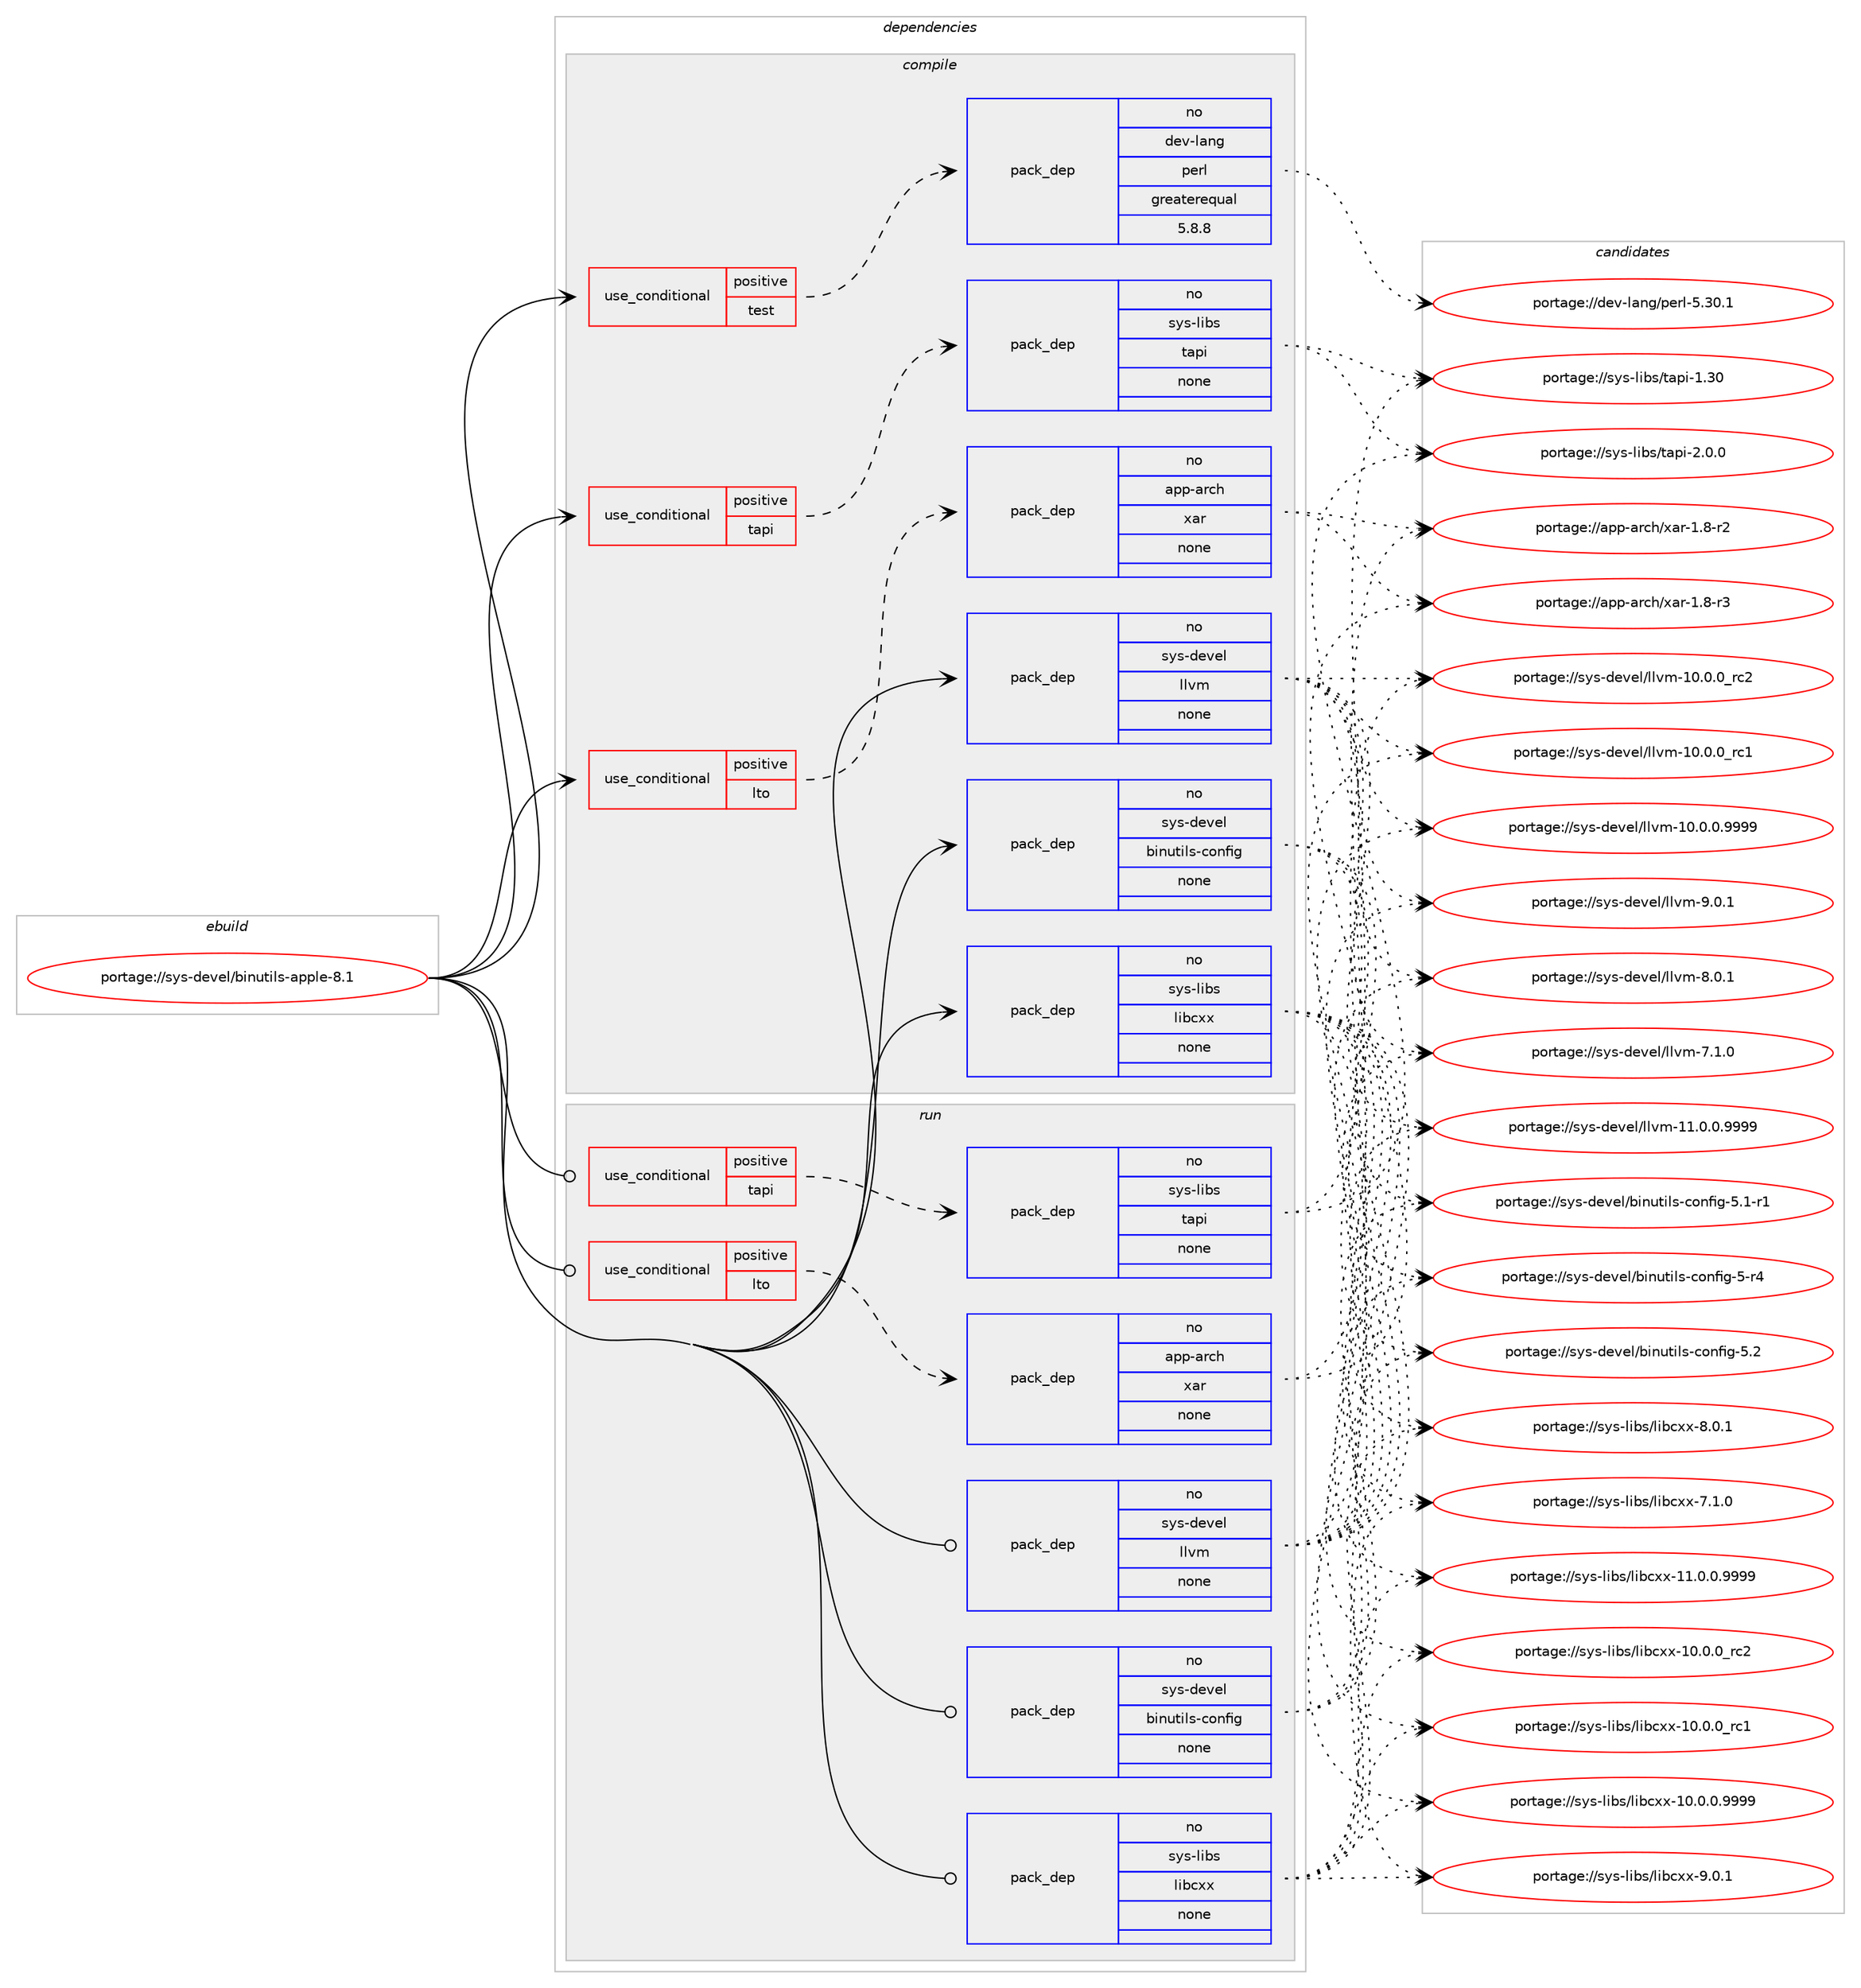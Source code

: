 digraph prolog {

# *************
# Graph options
# *************

newrank=true;
concentrate=true;
compound=true;
graph [rankdir=LR,fontname=Helvetica,fontsize=10,ranksep=1.5];#, ranksep=2.5, nodesep=0.2];
edge  [arrowhead=vee];
node  [fontname=Helvetica,fontsize=10];

# **********
# The ebuild
# **********

subgraph cluster_leftcol {
color=gray;
rank=same;
label=<<i>ebuild</i>>;
id [label="portage://sys-devel/binutils-apple-8.1", color=red, width=4, href="../sys-devel/binutils-apple-8.1.svg"];
}

# ****************
# The dependencies
# ****************

subgraph cluster_midcol {
color=gray;
label=<<i>dependencies</i>>;
subgraph cluster_compile {
fillcolor="#eeeeee";
style=filled;
label=<<i>compile</i>>;
subgraph cond10127 {
dependency49706 [label=<<TABLE BORDER="0" CELLBORDER="1" CELLSPACING="0" CELLPADDING="4"><TR><TD ROWSPAN="3" CELLPADDING="10">use_conditional</TD></TR><TR><TD>positive</TD></TR><TR><TD>lto</TD></TR></TABLE>>, shape=none, color=red];
subgraph pack38479 {
dependency49707 [label=<<TABLE BORDER="0" CELLBORDER="1" CELLSPACING="0" CELLPADDING="4" WIDTH="220"><TR><TD ROWSPAN="6" CELLPADDING="30">pack_dep</TD></TR><TR><TD WIDTH="110">no</TD></TR><TR><TD>app-arch</TD></TR><TR><TD>xar</TD></TR><TR><TD>none</TD></TR><TR><TD></TD></TR></TABLE>>, shape=none, color=blue];
}
dependency49706:e -> dependency49707:w [weight=20,style="dashed",arrowhead="vee"];
}
id:e -> dependency49706:w [weight=20,style="solid",arrowhead="vee"];
subgraph cond10128 {
dependency49708 [label=<<TABLE BORDER="0" CELLBORDER="1" CELLSPACING="0" CELLPADDING="4"><TR><TD ROWSPAN="3" CELLPADDING="10">use_conditional</TD></TR><TR><TD>positive</TD></TR><TR><TD>tapi</TD></TR></TABLE>>, shape=none, color=red];
subgraph pack38480 {
dependency49709 [label=<<TABLE BORDER="0" CELLBORDER="1" CELLSPACING="0" CELLPADDING="4" WIDTH="220"><TR><TD ROWSPAN="6" CELLPADDING="30">pack_dep</TD></TR><TR><TD WIDTH="110">no</TD></TR><TR><TD>sys-libs</TD></TR><TR><TD>tapi</TD></TR><TR><TD>none</TD></TR><TR><TD></TD></TR></TABLE>>, shape=none, color=blue];
}
dependency49708:e -> dependency49709:w [weight=20,style="dashed",arrowhead="vee"];
}
id:e -> dependency49708:w [weight=20,style="solid",arrowhead="vee"];
subgraph cond10129 {
dependency49710 [label=<<TABLE BORDER="0" CELLBORDER="1" CELLSPACING="0" CELLPADDING="4"><TR><TD ROWSPAN="3" CELLPADDING="10">use_conditional</TD></TR><TR><TD>positive</TD></TR><TR><TD>test</TD></TR></TABLE>>, shape=none, color=red];
subgraph pack38481 {
dependency49711 [label=<<TABLE BORDER="0" CELLBORDER="1" CELLSPACING="0" CELLPADDING="4" WIDTH="220"><TR><TD ROWSPAN="6" CELLPADDING="30">pack_dep</TD></TR><TR><TD WIDTH="110">no</TD></TR><TR><TD>dev-lang</TD></TR><TR><TD>perl</TD></TR><TR><TD>greaterequal</TD></TR><TR><TD>5.8.8</TD></TR></TABLE>>, shape=none, color=blue];
}
dependency49710:e -> dependency49711:w [weight=20,style="dashed",arrowhead="vee"];
}
id:e -> dependency49710:w [weight=20,style="solid",arrowhead="vee"];
subgraph pack38482 {
dependency49712 [label=<<TABLE BORDER="0" CELLBORDER="1" CELLSPACING="0" CELLPADDING="4" WIDTH="220"><TR><TD ROWSPAN="6" CELLPADDING="30">pack_dep</TD></TR><TR><TD WIDTH="110">no</TD></TR><TR><TD>sys-devel</TD></TR><TR><TD>binutils-config</TD></TR><TR><TD>none</TD></TR><TR><TD></TD></TR></TABLE>>, shape=none, color=blue];
}
id:e -> dependency49712:w [weight=20,style="solid",arrowhead="vee"];
subgraph pack38483 {
dependency49713 [label=<<TABLE BORDER="0" CELLBORDER="1" CELLSPACING="0" CELLPADDING="4" WIDTH="220"><TR><TD ROWSPAN="6" CELLPADDING="30">pack_dep</TD></TR><TR><TD WIDTH="110">no</TD></TR><TR><TD>sys-devel</TD></TR><TR><TD>llvm</TD></TR><TR><TD>none</TD></TR><TR><TD></TD></TR></TABLE>>, shape=none, color=blue];
}
id:e -> dependency49713:w [weight=20,style="solid",arrowhead="vee"];
subgraph pack38484 {
dependency49714 [label=<<TABLE BORDER="0" CELLBORDER="1" CELLSPACING="0" CELLPADDING="4" WIDTH="220"><TR><TD ROWSPAN="6" CELLPADDING="30">pack_dep</TD></TR><TR><TD WIDTH="110">no</TD></TR><TR><TD>sys-libs</TD></TR><TR><TD>libcxx</TD></TR><TR><TD>none</TD></TR><TR><TD></TD></TR></TABLE>>, shape=none, color=blue];
}
id:e -> dependency49714:w [weight=20,style="solid",arrowhead="vee"];
}
subgraph cluster_compileandrun {
fillcolor="#eeeeee";
style=filled;
label=<<i>compile and run</i>>;
}
subgraph cluster_run {
fillcolor="#eeeeee";
style=filled;
label=<<i>run</i>>;
subgraph cond10130 {
dependency49715 [label=<<TABLE BORDER="0" CELLBORDER="1" CELLSPACING="0" CELLPADDING="4"><TR><TD ROWSPAN="3" CELLPADDING="10">use_conditional</TD></TR><TR><TD>positive</TD></TR><TR><TD>lto</TD></TR></TABLE>>, shape=none, color=red];
subgraph pack38485 {
dependency49716 [label=<<TABLE BORDER="0" CELLBORDER="1" CELLSPACING="0" CELLPADDING="4" WIDTH="220"><TR><TD ROWSPAN="6" CELLPADDING="30">pack_dep</TD></TR><TR><TD WIDTH="110">no</TD></TR><TR><TD>app-arch</TD></TR><TR><TD>xar</TD></TR><TR><TD>none</TD></TR><TR><TD></TD></TR></TABLE>>, shape=none, color=blue];
}
dependency49715:e -> dependency49716:w [weight=20,style="dashed",arrowhead="vee"];
}
id:e -> dependency49715:w [weight=20,style="solid",arrowhead="odot"];
subgraph cond10131 {
dependency49717 [label=<<TABLE BORDER="0" CELLBORDER="1" CELLSPACING="0" CELLPADDING="4"><TR><TD ROWSPAN="3" CELLPADDING="10">use_conditional</TD></TR><TR><TD>positive</TD></TR><TR><TD>tapi</TD></TR></TABLE>>, shape=none, color=red];
subgraph pack38486 {
dependency49718 [label=<<TABLE BORDER="0" CELLBORDER="1" CELLSPACING="0" CELLPADDING="4" WIDTH="220"><TR><TD ROWSPAN="6" CELLPADDING="30">pack_dep</TD></TR><TR><TD WIDTH="110">no</TD></TR><TR><TD>sys-libs</TD></TR><TR><TD>tapi</TD></TR><TR><TD>none</TD></TR><TR><TD></TD></TR></TABLE>>, shape=none, color=blue];
}
dependency49717:e -> dependency49718:w [weight=20,style="dashed",arrowhead="vee"];
}
id:e -> dependency49717:w [weight=20,style="solid",arrowhead="odot"];
subgraph pack38487 {
dependency49719 [label=<<TABLE BORDER="0" CELLBORDER="1" CELLSPACING="0" CELLPADDING="4" WIDTH="220"><TR><TD ROWSPAN="6" CELLPADDING="30">pack_dep</TD></TR><TR><TD WIDTH="110">no</TD></TR><TR><TD>sys-devel</TD></TR><TR><TD>binutils-config</TD></TR><TR><TD>none</TD></TR><TR><TD></TD></TR></TABLE>>, shape=none, color=blue];
}
id:e -> dependency49719:w [weight=20,style="solid",arrowhead="odot"];
subgraph pack38488 {
dependency49720 [label=<<TABLE BORDER="0" CELLBORDER="1" CELLSPACING="0" CELLPADDING="4" WIDTH="220"><TR><TD ROWSPAN="6" CELLPADDING="30">pack_dep</TD></TR><TR><TD WIDTH="110">no</TD></TR><TR><TD>sys-devel</TD></TR><TR><TD>llvm</TD></TR><TR><TD>none</TD></TR><TR><TD></TD></TR></TABLE>>, shape=none, color=blue];
}
id:e -> dependency49720:w [weight=20,style="solid",arrowhead="odot"];
subgraph pack38489 {
dependency49721 [label=<<TABLE BORDER="0" CELLBORDER="1" CELLSPACING="0" CELLPADDING="4" WIDTH="220"><TR><TD ROWSPAN="6" CELLPADDING="30">pack_dep</TD></TR><TR><TD WIDTH="110">no</TD></TR><TR><TD>sys-libs</TD></TR><TR><TD>libcxx</TD></TR><TR><TD>none</TD></TR><TR><TD></TD></TR></TABLE>>, shape=none, color=blue];
}
id:e -> dependency49721:w [weight=20,style="solid",arrowhead="odot"];
}
}

# **************
# The candidates
# **************

subgraph cluster_choices {
rank=same;
color=gray;
label=<<i>candidates</i>>;

subgraph choice38479 {
color=black;
nodesep=1;
choice971121124597114991044712097114454946564511451 [label="portage://app-arch/xar-1.8-r3", color=red, width=4,href="../app-arch/xar-1.8-r3.svg"];
choice971121124597114991044712097114454946564511450 [label="portage://app-arch/xar-1.8-r2", color=red, width=4,href="../app-arch/xar-1.8-r2.svg"];
dependency49707:e -> choice971121124597114991044712097114454946564511451:w [style=dotted,weight="100"];
dependency49707:e -> choice971121124597114991044712097114454946564511450:w [style=dotted,weight="100"];
}
subgraph choice38480 {
color=black;
nodesep=1;
choice11512111545108105981154711697112105455046484648 [label="portage://sys-libs/tapi-2.0.0", color=red, width=4,href="../sys-libs/tapi-2.0.0.svg"];
choice115121115451081059811547116971121054549465148 [label="portage://sys-libs/tapi-1.30", color=red, width=4,href="../sys-libs/tapi-1.30.svg"];
dependency49709:e -> choice11512111545108105981154711697112105455046484648:w [style=dotted,weight="100"];
dependency49709:e -> choice115121115451081059811547116971121054549465148:w [style=dotted,weight="100"];
}
subgraph choice38481 {
color=black;
nodesep=1;
choice10010111845108971101034711210111410845534651484649 [label="portage://dev-lang/perl-5.30.1", color=red, width=4,href="../dev-lang/perl-5.30.1.svg"];
dependency49711:e -> choice10010111845108971101034711210111410845534651484649:w [style=dotted,weight="100"];
}
subgraph choice38482 {
color=black;
nodesep=1;
choice115121115451001011181011084798105110117116105108115459911111010210510345534650 [label="portage://sys-devel/binutils-config-5.2", color=red, width=4,href="../sys-devel/binutils-config-5.2.svg"];
choice1151211154510010111810110847981051101171161051081154599111110102105103455346494511449 [label="portage://sys-devel/binutils-config-5.1-r1", color=red, width=4,href="../sys-devel/binutils-config-5.1-r1.svg"];
choice115121115451001011181011084798105110117116105108115459911111010210510345534511452 [label="portage://sys-devel/binutils-config-5-r4", color=red, width=4,href="../sys-devel/binutils-config-5-r4.svg"];
dependency49712:e -> choice115121115451001011181011084798105110117116105108115459911111010210510345534650:w [style=dotted,weight="100"];
dependency49712:e -> choice1151211154510010111810110847981051101171161051081154599111110102105103455346494511449:w [style=dotted,weight="100"];
dependency49712:e -> choice115121115451001011181011084798105110117116105108115459911111010210510345534511452:w [style=dotted,weight="100"];
}
subgraph choice38483 {
color=black;
nodesep=1;
choice1151211154510010111810110847108108118109455746484649 [label="portage://sys-devel/llvm-9.0.1", color=red, width=4,href="../sys-devel/llvm-9.0.1.svg"];
choice1151211154510010111810110847108108118109455646484649 [label="portage://sys-devel/llvm-8.0.1", color=red, width=4,href="../sys-devel/llvm-8.0.1.svg"];
choice1151211154510010111810110847108108118109455546494648 [label="portage://sys-devel/llvm-7.1.0", color=red, width=4,href="../sys-devel/llvm-7.1.0.svg"];
choice1151211154510010111810110847108108118109454949464846484657575757 [label="portage://sys-devel/llvm-11.0.0.9999", color=red, width=4,href="../sys-devel/llvm-11.0.0.9999.svg"];
choice115121115451001011181011084710810811810945494846484648951149950 [label="portage://sys-devel/llvm-10.0.0_rc2", color=red, width=4,href="../sys-devel/llvm-10.0.0_rc2.svg"];
choice115121115451001011181011084710810811810945494846484648951149949 [label="portage://sys-devel/llvm-10.0.0_rc1", color=red, width=4,href="../sys-devel/llvm-10.0.0_rc1.svg"];
choice1151211154510010111810110847108108118109454948464846484657575757 [label="portage://sys-devel/llvm-10.0.0.9999", color=red, width=4,href="../sys-devel/llvm-10.0.0.9999.svg"];
dependency49713:e -> choice1151211154510010111810110847108108118109455746484649:w [style=dotted,weight="100"];
dependency49713:e -> choice1151211154510010111810110847108108118109455646484649:w [style=dotted,weight="100"];
dependency49713:e -> choice1151211154510010111810110847108108118109455546494648:w [style=dotted,weight="100"];
dependency49713:e -> choice1151211154510010111810110847108108118109454949464846484657575757:w [style=dotted,weight="100"];
dependency49713:e -> choice115121115451001011181011084710810811810945494846484648951149950:w [style=dotted,weight="100"];
dependency49713:e -> choice115121115451001011181011084710810811810945494846484648951149949:w [style=dotted,weight="100"];
dependency49713:e -> choice1151211154510010111810110847108108118109454948464846484657575757:w [style=dotted,weight="100"];
}
subgraph choice38484 {
color=black;
nodesep=1;
choice1151211154510810598115471081059899120120455746484649 [label="portage://sys-libs/libcxx-9.0.1", color=red, width=4,href="../sys-libs/libcxx-9.0.1.svg"];
choice1151211154510810598115471081059899120120455646484649 [label="portage://sys-libs/libcxx-8.0.1", color=red, width=4,href="../sys-libs/libcxx-8.0.1.svg"];
choice1151211154510810598115471081059899120120455546494648 [label="portage://sys-libs/libcxx-7.1.0", color=red, width=4,href="../sys-libs/libcxx-7.1.0.svg"];
choice1151211154510810598115471081059899120120454949464846484657575757 [label="portage://sys-libs/libcxx-11.0.0.9999", color=red, width=4,href="../sys-libs/libcxx-11.0.0.9999.svg"];
choice115121115451081059811547108105989912012045494846484648951149950 [label="portage://sys-libs/libcxx-10.0.0_rc2", color=red, width=4,href="../sys-libs/libcxx-10.0.0_rc2.svg"];
choice115121115451081059811547108105989912012045494846484648951149949 [label="portage://sys-libs/libcxx-10.0.0_rc1", color=red, width=4,href="../sys-libs/libcxx-10.0.0_rc1.svg"];
choice1151211154510810598115471081059899120120454948464846484657575757 [label="portage://sys-libs/libcxx-10.0.0.9999", color=red, width=4,href="../sys-libs/libcxx-10.0.0.9999.svg"];
dependency49714:e -> choice1151211154510810598115471081059899120120455746484649:w [style=dotted,weight="100"];
dependency49714:e -> choice1151211154510810598115471081059899120120455646484649:w [style=dotted,weight="100"];
dependency49714:e -> choice1151211154510810598115471081059899120120455546494648:w [style=dotted,weight="100"];
dependency49714:e -> choice1151211154510810598115471081059899120120454949464846484657575757:w [style=dotted,weight="100"];
dependency49714:e -> choice115121115451081059811547108105989912012045494846484648951149950:w [style=dotted,weight="100"];
dependency49714:e -> choice115121115451081059811547108105989912012045494846484648951149949:w [style=dotted,weight="100"];
dependency49714:e -> choice1151211154510810598115471081059899120120454948464846484657575757:w [style=dotted,weight="100"];
}
subgraph choice38485 {
color=black;
nodesep=1;
choice971121124597114991044712097114454946564511451 [label="portage://app-arch/xar-1.8-r3", color=red, width=4,href="../app-arch/xar-1.8-r3.svg"];
choice971121124597114991044712097114454946564511450 [label="portage://app-arch/xar-1.8-r2", color=red, width=4,href="../app-arch/xar-1.8-r2.svg"];
dependency49716:e -> choice971121124597114991044712097114454946564511451:w [style=dotted,weight="100"];
dependency49716:e -> choice971121124597114991044712097114454946564511450:w [style=dotted,weight="100"];
}
subgraph choice38486 {
color=black;
nodesep=1;
choice11512111545108105981154711697112105455046484648 [label="portage://sys-libs/tapi-2.0.0", color=red, width=4,href="../sys-libs/tapi-2.0.0.svg"];
choice115121115451081059811547116971121054549465148 [label="portage://sys-libs/tapi-1.30", color=red, width=4,href="../sys-libs/tapi-1.30.svg"];
dependency49718:e -> choice11512111545108105981154711697112105455046484648:w [style=dotted,weight="100"];
dependency49718:e -> choice115121115451081059811547116971121054549465148:w [style=dotted,weight="100"];
}
subgraph choice38487 {
color=black;
nodesep=1;
choice115121115451001011181011084798105110117116105108115459911111010210510345534650 [label="portage://sys-devel/binutils-config-5.2", color=red, width=4,href="../sys-devel/binutils-config-5.2.svg"];
choice1151211154510010111810110847981051101171161051081154599111110102105103455346494511449 [label="portage://sys-devel/binutils-config-5.1-r1", color=red, width=4,href="../sys-devel/binutils-config-5.1-r1.svg"];
choice115121115451001011181011084798105110117116105108115459911111010210510345534511452 [label="portage://sys-devel/binutils-config-5-r4", color=red, width=4,href="../sys-devel/binutils-config-5-r4.svg"];
dependency49719:e -> choice115121115451001011181011084798105110117116105108115459911111010210510345534650:w [style=dotted,weight="100"];
dependency49719:e -> choice1151211154510010111810110847981051101171161051081154599111110102105103455346494511449:w [style=dotted,weight="100"];
dependency49719:e -> choice115121115451001011181011084798105110117116105108115459911111010210510345534511452:w [style=dotted,weight="100"];
}
subgraph choice38488 {
color=black;
nodesep=1;
choice1151211154510010111810110847108108118109455746484649 [label="portage://sys-devel/llvm-9.0.1", color=red, width=4,href="../sys-devel/llvm-9.0.1.svg"];
choice1151211154510010111810110847108108118109455646484649 [label="portage://sys-devel/llvm-8.0.1", color=red, width=4,href="../sys-devel/llvm-8.0.1.svg"];
choice1151211154510010111810110847108108118109455546494648 [label="portage://sys-devel/llvm-7.1.0", color=red, width=4,href="../sys-devel/llvm-7.1.0.svg"];
choice1151211154510010111810110847108108118109454949464846484657575757 [label="portage://sys-devel/llvm-11.0.0.9999", color=red, width=4,href="../sys-devel/llvm-11.0.0.9999.svg"];
choice115121115451001011181011084710810811810945494846484648951149950 [label="portage://sys-devel/llvm-10.0.0_rc2", color=red, width=4,href="../sys-devel/llvm-10.0.0_rc2.svg"];
choice115121115451001011181011084710810811810945494846484648951149949 [label="portage://sys-devel/llvm-10.0.0_rc1", color=red, width=4,href="../sys-devel/llvm-10.0.0_rc1.svg"];
choice1151211154510010111810110847108108118109454948464846484657575757 [label="portage://sys-devel/llvm-10.0.0.9999", color=red, width=4,href="../sys-devel/llvm-10.0.0.9999.svg"];
dependency49720:e -> choice1151211154510010111810110847108108118109455746484649:w [style=dotted,weight="100"];
dependency49720:e -> choice1151211154510010111810110847108108118109455646484649:w [style=dotted,weight="100"];
dependency49720:e -> choice1151211154510010111810110847108108118109455546494648:w [style=dotted,weight="100"];
dependency49720:e -> choice1151211154510010111810110847108108118109454949464846484657575757:w [style=dotted,weight="100"];
dependency49720:e -> choice115121115451001011181011084710810811810945494846484648951149950:w [style=dotted,weight="100"];
dependency49720:e -> choice115121115451001011181011084710810811810945494846484648951149949:w [style=dotted,weight="100"];
dependency49720:e -> choice1151211154510010111810110847108108118109454948464846484657575757:w [style=dotted,weight="100"];
}
subgraph choice38489 {
color=black;
nodesep=1;
choice1151211154510810598115471081059899120120455746484649 [label="portage://sys-libs/libcxx-9.0.1", color=red, width=4,href="../sys-libs/libcxx-9.0.1.svg"];
choice1151211154510810598115471081059899120120455646484649 [label="portage://sys-libs/libcxx-8.0.1", color=red, width=4,href="../sys-libs/libcxx-8.0.1.svg"];
choice1151211154510810598115471081059899120120455546494648 [label="portage://sys-libs/libcxx-7.1.0", color=red, width=4,href="../sys-libs/libcxx-7.1.0.svg"];
choice1151211154510810598115471081059899120120454949464846484657575757 [label="portage://sys-libs/libcxx-11.0.0.9999", color=red, width=4,href="../sys-libs/libcxx-11.0.0.9999.svg"];
choice115121115451081059811547108105989912012045494846484648951149950 [label="portage://sys-libs/libcxx-10.0.0_rc2", color=red, width=4,href="../sys-libs/libcxx-10.0.0_rc2.svg"];
choice115121115451081059811547108105989912012045494846484648951149949 [label="portage://sys-libs/libcxx-10.0.0_rc1", color=red, width=4,href="../sys-libs/libcxx-10.0.0_rc1.svg"];
choice1151211154510810598115471081059899120120454948464846484657575757 [label="portage://sys-libs/libcxx-10.0.0.9999", color=red, width=4,href="../sys-libs/libcxx-10.0.0.9999.svg"];
dependency49721:e -> choice1151211154510810598115471081059899120120455746484649:w [style=dotted,weight="100"];
dependency49721:e -> choice1151211154510810598115471081059899120120455646484649:w [style=dotted,weight="100"];
dependency49721:e -> choice1151211154510810598115471081059899120120455546494648:w [style=dotted,weight="100"];
dependency49721:e -> choice1151211154510810598115471081059899120120454949464846484657575757:w [style=dotted,weight="100"];
dependency49721:e -> choice115121115451081059811547108105989912012045494846484648951149950:w [style=dotted,weight="100"];
dependency49721:e -> choice115121115451081059811547108105989912012045494846484648951149949:w [style=dotted,weight="100"];
dependency49721:e -> choice1151211154510810598115471081059899120120454948464846484657575757:w [style=dotted,weight="100"];
}
}

}

